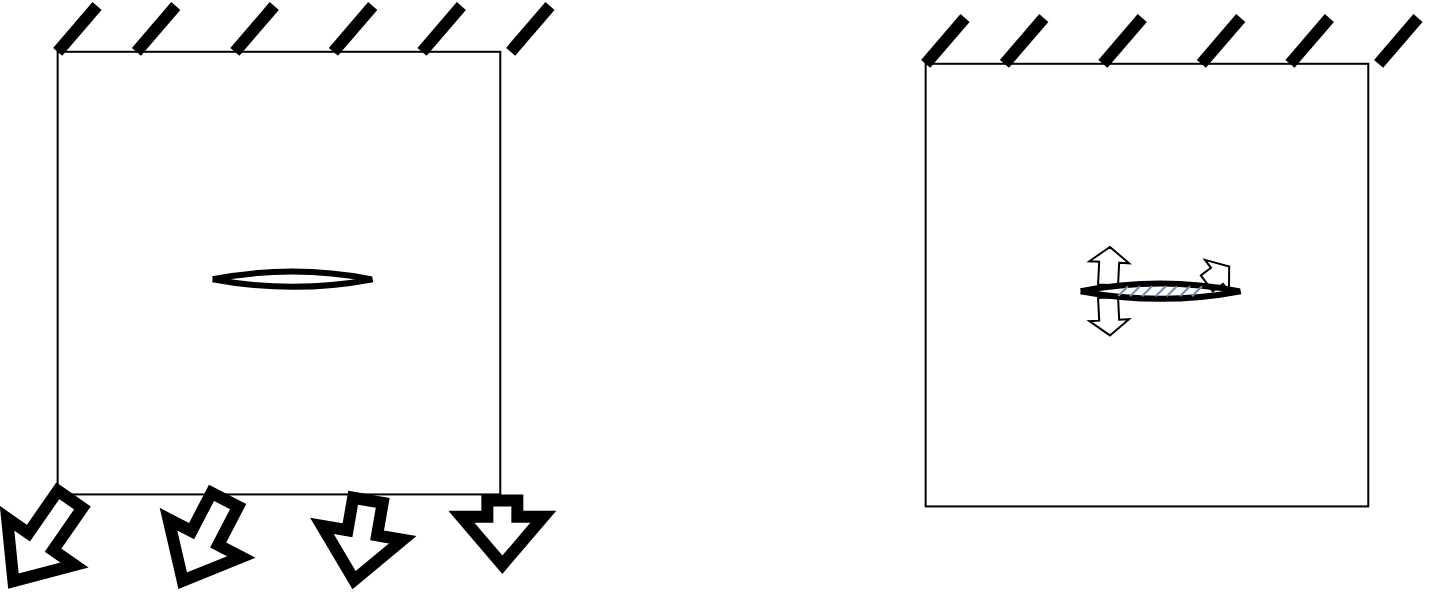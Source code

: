 <mxfile version="17.0.0" type="github">
  <diagram id="J5-MaVGMtkhbtzbR83I5" name="Page-1">
    <mxGraphModel dx="229" dy="122" grid="1" gridSize="10" guides="1" tooltips="1" connect="1" arrows="1" fold="1" page="1" pageScale="1" pageWidth="850" pageHeight="1100" math="0" shadow="0">
      <root>
        <mxCell id="0" />
        <mxCell id="1" parent="0" />
        <mxCell id="GI2jge5THqdL87X3VJv0-8" value="" style="group" vertex="1" connectable="0" parent="1">
          <mxGeometry x="40" y="110" width="270" height="290" as="geometry" />
        </mxCell>
        <mxCell id="SL7Pr_ITHsChF1TBJ-bq-1" value="" style="whiteSpace=wrap;html=1;aspect=fixed;" parent="GI2jge5THqdL87X3VJv0-8" vertex="1">
          <mxGeometry x="23.824" y="22.895" width="221.316" height="221.316" as="geometry" />
        </mxCell>
        <mxCell id="SL7Pr_ITHsChF1TBJ-bq-10" value="" style="shape=flexArrow;endArrow=classic;html=1;rounded=0;strokeWidth=6;" parent="GI2jge5THqdL87X3VJv0-8" edge="1">
          <mxGeometry width="50" height="50" relative="1" as="geometry">
            <mxPoint x="31.765" y="244.211" as="sourcePoint" />
            <mxPoint y="290" as="targetPoint" />
          </mxGeometry>
        </mxCell>
        <mxCell id="SL7Pr_ITHsChF1TBJ-bq-11" value="" style="shape=flexArrow;endArrow=classic;html=1;rounded=0;strokeWidth=6;" parent="GI2jge5THqdL87X3VJv0-8" edge="1">
          <mxGeometry width="50" height="50" relative="1" as="geometry">
            <mxPoint x="108.794" y="244.211" as="sourcePoint" />
            <mxPoint x="84.971" y="290" as="targetPoint" />
          </mxGeometry>
        </mxCell>
        <mxCell id="SL7Pr_ITHsChF1TBJ-bq-12" value="" style="shape=flexArrow;endArrow=classic;html=1;rounded=0;strokeWidth=6;" parent="GI2jge5THqdL87X3VJv0-8" edge="1">
          <mxGeometry width="50" height="50" relative="1" as="geometry">
            <mxPoint x="179.471" y="244.211" as="sourcePoint" />
            <mxPoint x="171.529" y="290" as="targetPoint" />
          </mxGeometry>
        </mxCell>
        <mxCell id="GI2jge5THqdL87X3VJv0-1" value="" style="group" vertex="1" connectable="0" parent="GI2jge5THqdL87X3VJv0-8">
          <mxGeometry x="23.824" width="246.176" height="22.895" as="geometry" />
        </mxCell>
        <mxCell id="SL7Pr_ITHsChF1TBJ-bq-2" value="" style="endArrow=none;html=1;rounded=0;strokeWidth=6;" parent="GI2jge5THqdL87X3VJv0-1" edge="1">
          <mxGeometry width="50" height="50" relative="1" as="geometry">
            <mxPoint y="22.895" as="sourcePoint" />
            <mxPoint x="19.694" as="targetPoint" />
          </mxGeometry>
        </mxCell>
        <mxCell id="SL7Pr_ITHsChF1TBJ-bq-3" value="" style="endArrow=none;html=1;rounded=0;strokeWidth=6;" parent="GI2jge5THqdL87X3VJv0-1" edge="1">
          <mxGeometry width="50" height="50" relative="1" as="geometry">
            <mxPoint x="39.388" y="22.895" as="sourcePoint" />
            <mxPoint x="59.082" as="targetPoint" />
          </mxGeometry>
        </mxCell>
        <mxCell id="SL7Pr_ITHsChF1TBJ-bq-4" value="" style="endArrow=none;html=1;rounded=0;strokeWidth=6;" parent="GI2jge5THqdL87X3VJv0-1" edge="1">
          <mxGeometry width="50" height="50" relative="1" as="geometry">
            <mxPoint x="88.624" y="22.895" as="sourcePoint" />
            <mxPoint x="108.318" as="targetPoint" />
          </mxGeometry>
        </mxCell>
        <mxCell id="SL7Pr_ITHsChF1TBJ-bq-5" value="" style="endArrow=none;html=1;rounded=0;strokeWidth=6;" parent="GI2jge5THqdL87X3VJv0-1" edge="1">
          <mxGeometry width="50" height="50" relative="1" as="geometry">
            <mxPoint x="137.859" y="22.895" as="sourcePoint" />
            <mxPoint x="157.553" as="targetPoint" />
          </mxGeometry>
        </mxCell>
        <mxCell id="SL7Pr_ITHsChF1TBJ-bq-6" value="" style="endArrow=none;html=1;rounded=0;strokeWidth=6;" parent="GI2jge5THqdL87X3VJv0-1" edge="1">
          <mxGeometry width="50" height="50" relative="1" as="geometry">
            <mxPoint x="182.171" y="22.895" as="sourcePoint" />
            <mxPoint x="201.865" as="targetPoint" />
          </mxGeometry>
        </mxCell>
        <mxCell id="SL7Pr_ITHsChF1TBJ-bq-7" value="" style="endArrow=none;html=1;rounded=0;strokeWidth=6;" parent="GI2jge5THqdL87X3VJv0-1" edge="1">
          <mxGeometry width="50" height="50" relative="1" as="geometry">
            <mxPoint x="226.482" y="22.895" as="sourcePoint" />
            <mxPoint x="246.176" as="targetPoint" />
          </mxGeometry>
        </mxCell>
        <mxCell id="GI2jge5THqdL87X3VJv0-2" value="" style="shape=flexArrow;endArrow=classic;html=1;rounded=0;strokeWidth=6;" edge="1" parent="GI2jge5THqdL87X3VJv0-8">
          <mxGeometry width="50" height="50" relative="1" as="geometry">
            <mxPoint x="246.176" y="244.211" as="sourcePoint" />
            <mxPoint x="246.176" y="282.368" as="targetPoint" />
          </mxGeometry>
        </mxCell>
        <mxCell id="GI2jge5THqdL87X3VJv0-7" value="" style="group" vertex="1" connectable="0" parent="GI2jge5THqdL87X3VJv0-8">
          <mxGeometry x="141.353" y="128.974" height="15.263" as="geometry" />
        </mxCell>
        <mxCell id="GI2jge5THqdL87X3VJv0-3" value="" style="curved=1;endArrow=none;html=1;rounded=0;endFill=0;strokeWidth=3;" edge="1" parent="GI2jge5THqdL87X3VJv0-7">
          <mxGeometry width="50" height="50" relative="1" as="geometry">
            <mxPoint x="-40" y="7.632" as="sourcePoint" />
            <mxPoint x="39" y="7.632" as="targetPoint" />
            <Array as="points">
              <mxPoint />
            </Array>
          </mxGeometry>
        </mxCell>
        <mxCell id="GI2jge5THqdL87X3VJv0-5" value="" style="curved=1;endArrow=none;html=1;rounded=0;endFill=0;strokeWidth=3;" edge="1" parent="GI2jge5THqdL87X3VJv0-7">
          <mxGeometry width="50" height="50" relative="1" as="geometry">
            <mxPoint x="40" y="7.632" as="sourcePoint" />
            <mxPoint x="-40" y="7.632" as="targetPoint" />
            <Array as="points">
              <mxPoint y="15.263" />
            </Array>
          </mxGeometry>
        </mxCell>
        <mxCell id="GI2jge5THqdL87X3VJv0-9" value="" style="group" vertex="1" connectable="0" parent="1">
          <mxGeometry x="474" y="116" width="270" height="290" as="geometry" />
        </mxCell>
        <mxCell id="GI2jge5THqdL87X3VJv0-10" value="" style="whiteSpace=wrap;html=1;aspect=fixed;" vertex="1" parent="GI2jge5THqdL87X3VJv0-9">
          <mxGeometry x="23.824" y="22.895" width="221.316" height="221.316" as="geometry" />
        </mxCell>
        <mxCell id="GI2jge5THqdL87X3VJv0-14" value="" style="group" vertex="1" connectable="0" parent="GI2jge5THqdL87X3VJv0-9">
          <mxGeometry x="23.824" width="246.176" height="22.895" as="geometry" />
        </mxCell>
        <mxCell id="GI2jge5THqdL87X3VJv0-15" value="" style="endArrow=none;html=1;rounded=0;strokeWidth=6;" edge="1" parent="GI2jge5THqdL87X3VJv0-14">
          <mxGeometry width="50" height="50" relative="1" as="geometry">
            <mxPoint y="22.895" as="sourcePoint" />
            <mxPoint x="19.694" as="targetPoint" />
          </mxGeometry>
        </mxCell>
        <mxCell id="GI2jge5THqdL87X3VJv0-16" value="" style="endArrow=none;html=1;rounded=0;strokeWidth=6;" edge="1" parent="GI2jge5THqdL87X3VJv0-14">
          <mxGeometry width="50" height="50" relative="1" as="geometry">
            <mxPoint x="39.388" y="22.895" as="sourcePoint" />
            <mxPoint x="59.082" as="targetPoint" />
          </mxGeometry>
        </mxCell>
        <mxCell id="GI2jge5THqdL87X3VJv0-17" value="" style="endArrow=none;html=1;rounded=0;strokeWidth=6;" edge="1" parent="GI2jge5THqdL87X3VJv0-14">
          <mxGeometry width="50" height="50" relative="1" as="geometry">
            <mxPoint x="88.624" y="22.895" as="sourcePoint" />
            <mxPoint x="108.318" as="targetPoint" />
          </mxGeometry>
        </mxCell>
        <mxCell id="GI2jge5THqdL87X3VJv0-18" value="" style="endArrow=none;html=1;rounded=0;strokeWidth=6;" edge="1" parent="GI2jge5THqdL87X3VJv0-14">
          <mxGeometry width="50" height="50" relative="1" as="geometry">
            <mxPoint x="137.859" y="22.895" as="sourcePoint" />
            <mxPoint x="157.553" as="targetPoint" />
          </mxGeometry>
        </mxCell>
        <mxCell id="GI2jge5THqdL87X3VJv0-19" value="" style="endArrow=none;html=1;rounded=0;strokeWidth=6;" edge="1" parent="GI2jge5THqdL87X3VJv0-14">
          <mxGeometry width="50" height="50" relative="1" as="geometry">
            <mxPoint x="182.171" y="22.895" as="sourcePoint" />
            <mxPoint x="201.865" as="targetPoint" />
          </mxGeometry>
        </mxCell>
        <mxCell id="GI2jge5THqdL87X3VJv0-20" value="" style="endArrow=none;html=1;rounded=0;strokeWidth=6;" edge="1" parent="GI2jge5THqdL87X3VJv0-14">
          <mxGeometry width="50" height="50" relative="1" as="geometry">
            <mxPoint x="226.482" y="22.895" as="sourcePoint" />
            <mxPoint x="246.176" as="targetPoint" />
          </mxGeometry>
        </mxCell>
        <mxCell id="GI2jge5THqdL87X3VJv0-22" value="" style="group" vertex="1" connectable="0" parent="GI2jge5THqdL87X3VJv0-9">
          <mxGeometry x="141.353" y="128.974" height="15.263" as="geometry" />
        </mxCell>
        <mxCell id="GI2jge5THqdL87X3VJv0-23" value="" style="curved=1;endArrow=none;html=1;rounded=0;endFill=0;strokeWidth=3;" edge="1" parent="GI2jge5THqdL87X3VJv0-22">
          <mxGeometry width="50" height="50" relative="1" as="geometry">
            <mxPoint x="-40" y="7.632" as="sourcePoint" />
            <mxPoint x="39" y="7.632" as="targetPoint" />
            <Array as="points">
              <mxPoint />
            </Array>
          </mxGeometry>
        </mxCell>
        <mxCell id="GI2jge5THqdL87X3VJv0-24" value="" style="curved=1;endArrow=none;html=1;rounded=0;endFill=0;strokeWidth=3;" edge="1" parent="GI2jge5THqdL87X3VJv0-22">
          <mxGeometry width="50" height="50" relative="1" as="geometry">
            <mxPoint x="40" y="7.632" as="sourcePoint" />
            <mxPoint x="-40" y="7.632" as="targetPoint" />
            <Array as="points">
              <mxPoint y="15.263" />
            </Array>
          </mxGeometry>
        </mxCell>
        <mxCell id="GI2jge5THqdL87X3VJv0-31" value="" style="endArrow=none;html=1;rounded=0;strokeWidth=1;fillColor=#dae8fc;strokeColor=#6c8ebf;" edge="1" parent="GI2jge5THqdL87X3VJv0-22">
          <mxGeometry width="50" height="50" relative="1" as="geometry">
            <mxPoint x="-15.353" y="10.136" as="sourcePoint" />
            <mxPoint x="-10.353" y="5.136" as="targetPoint" />
            <Array as="points" />
          </mxGeometry>
        </mxCell>
        <mxCell id="GI2jge5THqdL87X3VJv0-34" value="" style="endArrow=none;html=1;rounded=0;strokeWidth=1;fillColor=#dae8fc;strokeColor=#6c8ebf;" edge="1" parent="GI2jge5THqdL87X3VJv0-22">
          <mxGeometry width="50" height="50" relative="1" as="geometry">
            <mxPoint x="-2.503" y="10.136" as="sourcePoint" />
            <mxPoint x="2.497" y="5.136" as="targetPoint" />
            <Array as="points" />
          </mxGeometry>
        </mxCell>
        <mxCell id="GI2jge5THqdL87X3VJv0-37" value="" style="endArrow=none;html=1;rounded=0;strokeWidth=1;fillColor=#dae8fc;strokeColor=#6c8ebf;" edge="1" parent="GI2jge5THqdL87X3VJv0-22">
          <mxGeometry width="50" height="50" relative="1" as="geometry">
            <mxPoint x="-21.353" y="10.136" as="sourcePoint" />
            <mxPoint x="-16.353" y="5.136" as="targetPoint" />
            <Array as="points" />
          </mxGeometry>
        </mxCell>
        <mxCell id="GI2jge5THqdL87X3VJv0-33" value="" style="endArrow=none;html=1;rounded=0;strokeWidth=1;fillColor=#dae8fc;strokeColor=#6c8ebf;" edge="1" parent="GI2jge5THqdL87X3VJv0-9">
          <mxGeometry width="50" height="50" relative="1" as="geometry">
            <mxPoint x="131.98" y="139.11" as="sourcePoint" />
            <mxPoint x="136.98" y="134.11" as="targetPoint" />
            <Array as="points" />
          </mxGeometry>
        </mxCell>
        <mxCell id="GI2jge5THqdL87X3VJv0-35" value="" style="endArrow=none;html=1;rounded=0;strokeWidth=1;fillColor=#dae8fc;strokeColor=#6c8ebf;" edge="1" parent="GI2jge5THqdL87X3VJv0-9">
          <mxGeometry width="50" height="50" relative="1" as="geometry">
            <mxPoint x="144.41" y="139.11" as="sourcePoint" />
            <mxPoint x="149.41" y="134.11" as="targetPoint" />
            <Array as="points" />
          </mxGeometry>
        </mxCell>
        <mxCell id="GI2jge5THqdL87X3VJv0-36" value="" style="endArrow=none;html=1;rounded=0;strokeWidth=1;fillColor=#dae8fc;strokeColor=#6c8ebf;" edge="1" parent="GI2jge5THqdL87X3VJv0-9">
          <mxGeometry width="50" height="50" relative="1" as="geometry">
            <mxPoint x="151" y="139.11" as="sourcePoint" />
            <mxPoint x="156" y="134.11" as="targetPoint" />
            <Array as="points" />
          </mxGeometry>
        </mxCell>
        <mxCell id="GI2jge5THqdL87X3VJv0-38" value="" style="endArrow=none;html=1;rounded=0;strokeWidth=1;fillColor=#dae8fc;strokeColor=#6c8ebf;" edge="1" parent="GI2jge5THqdL87X3VJv0-9">
          <mxGeometry width="50" height="50" relative="1" as="geometry">
            <mxPoint x="157" y="139.11" as="sourcePoint" />
            <mxPoint x="162" y="134.11" as="targetPoint" />
            <Array as="points" />
          </mxGeometry>
        </mxCell>
        <mxCell id="GI2jge5THqdL87X3VJv0-41" value="" style="shape=flexArrow;endArrow=classic;html=1;rounded=0;strokeWidth=1;endSize=2.217;startSize=1;endWidth=8.889;" edge="1" parent="GI2jge5THqdL87X3VJv0-9">
          <mxGeometry width="50" height="50" relative="1" as="geometry">
            <mxPoint x="115" y="134.03" as="sourcePoint" />
            <mxPoint x="116" y="114" as="targetPoint" />
          </mxGeometry>
        </mxCell>
        <mxCell id="GI2jge5THqdL87X3VJv0-43" value="" style="shape=flexArrow;endArrow=classic;html=1;rounded=0;strokeWidth=1;endSize=2.217;startSize=1;endWidth=8.889;" edge="1" parent="GI2jge5THqdL87X3VJv0-9">
          <mxGeometry width="50" height="50" relative="1" as="geometry">
            <mxPoint x="164" y="133.03" as="sourcePoint" />
            <mxPoint x="176" y="124" as="targetPoint" />
          </mxGeometry>
        </mxCell>
        <mxCell id="GI2jge5THqdL87X3VJv0-42" value="" style="shape=flexArrow;endArrow=classic;html=1;rounded=0;strokeWidth=1;endSize=2.217;startSize=1;endWidth=8.889;" edge="1" parent="GI2jge5THqdL87X3VJv0-9">
          <mxGeometry width="50" height="50" relative="1" as="geometry">
            <mxPoint x="115" y="139.24" as="sourcePoint" />
            <mxPoint x="116" y="159.21" as="targetPoint" />
          </mxGeometry>
        </mxCell>
      </root>
    </mxGraphModel>
  </diagram>
</mxfile>
